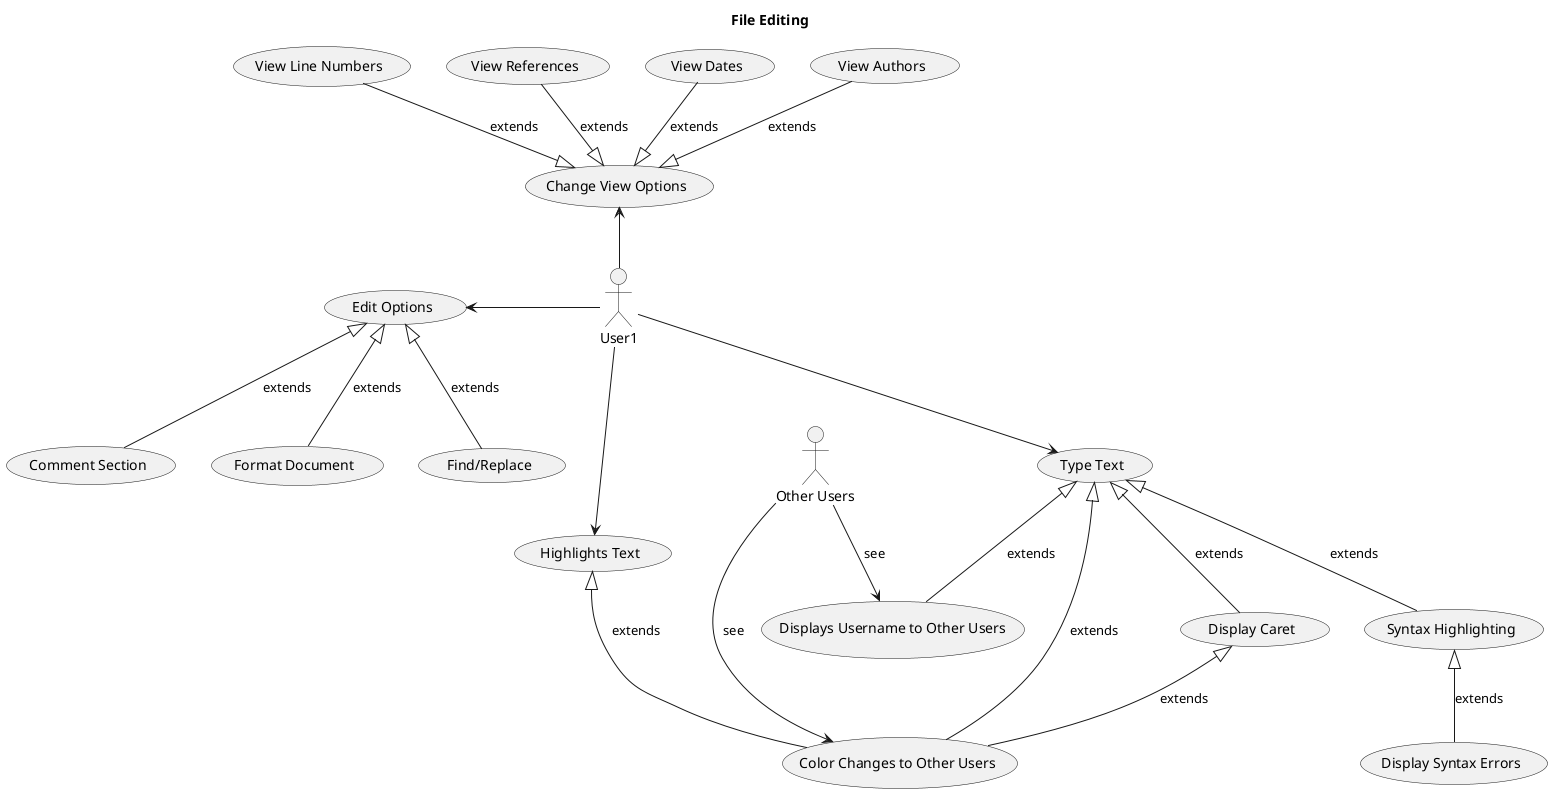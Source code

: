 @startuml

title File Editing

:User1: --> (Type Text)
(Type Text) <|-- (Displays Username to Other Users) : extends
(Type Text) <|-- (Color Changes to Other Users) : extends
(Type Text) <|-- (Display Caret) : extends
(Type Text) <|-- (Syntax Highlighting) : extends
(Syntax Highlighting) <|-- (Display Syntax Errors) : extends

(Display Caret) <|-- (Color Changes to Other Users) : extends
:Other Users: -> (Color Changes to Other Users) : see
:Other Users: --> (Displays Username to Other Users) : see


:User1: -down-> (Highlights Text)
(Highlights Text) <|-- (Color Changes to Other Users) : extends

:User1: -up-> (Change View Options)
(Change View Options) <|-up- (View Authors) : extends
(Change View Options) <|-up- (View Dates) : extends
(Change View Options) <|-up- (View References) : extends
(Change View Options) <|-up- (View Line Numbers) : extends


:User1: -left-> (Edit Options)
(Edit Options) <|-- (Format Document) : extends
(Edit Options) <|-- (Find/Replace) : extends
(Edit Options) <|-- (Comment Section) : extends

@enduml